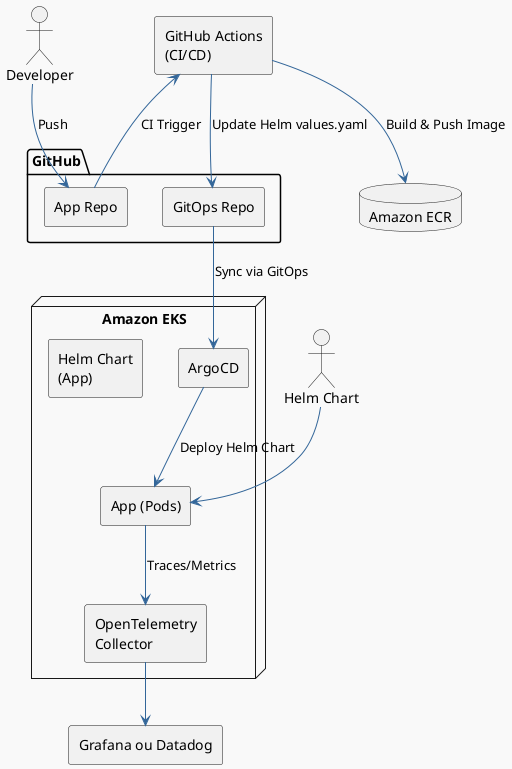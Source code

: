 @startuml
skinparam componentStyle rectangle
skinparam arrowColor #336699
skinparam backgroundColor #F9F9F9

actor Dev as "Developer"

package "GitHub" {
  component "App Repo" as AppRepo
  component "GitOps Repo" as GitOpsRepo
}

component "GitHub Actions\n(CI/CD)" as GitHubActions
database "Amazon ECR" as ECR

node "Amazon EKS" {
  component "ArgoCD"
  component "Helm Chart\n(App)"
  component "OpenTelemetry\nCollector" as Otel
  component "App (Pods)"
}

component "Grafana ou Datadog" as Observabilidade

' Fluxos
Dev --> AppRepo : Push
AppRepo --> GitHubActions : CI Trigger
GitHubActions --> ECR : Build & Push Image
GitHubActions --> GitOpsRepo : Update Helm values.yaml

GitOpsRepo --> ArgoCD : Sync via GitOps
ArgoCD --> "App (Pods)" : Deploy Helm Chart
"Helm Chart" --> "App (Pods)" 
"App (Pods)" --> Otel : Traces/Metrics
Otel --> Observabilidade

@enduml
